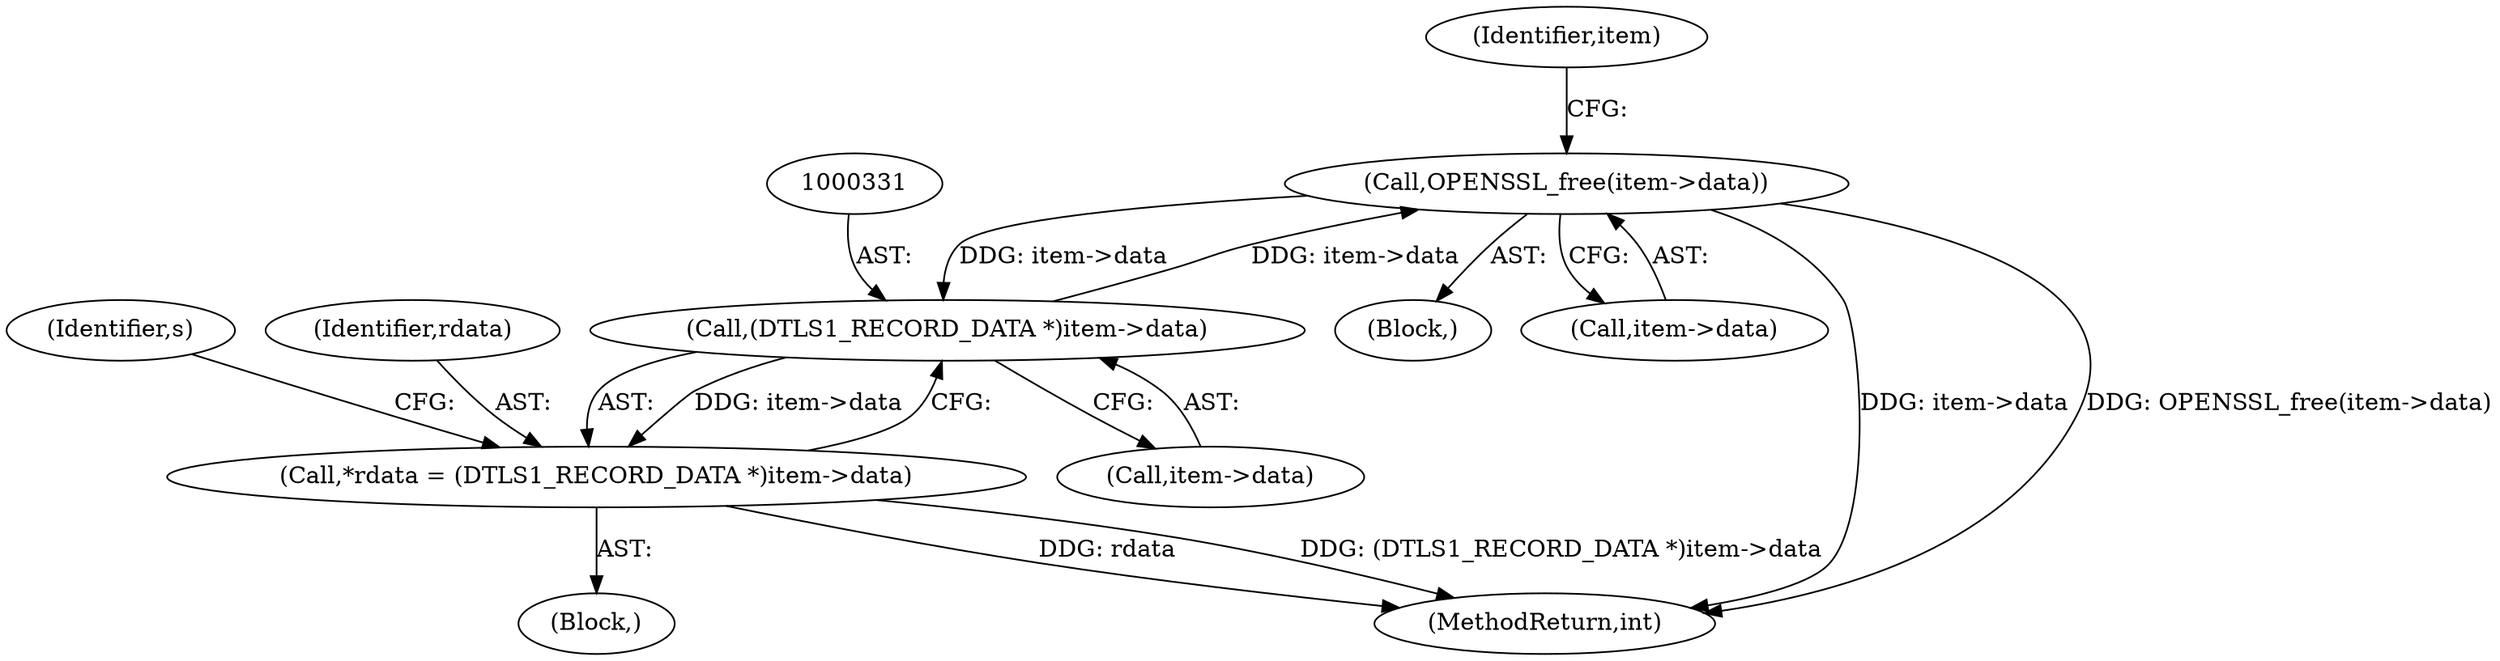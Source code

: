 digraph "0_openssl_e9bbefbf0f24c57645e7ad6a5a71ae649d18ac8e@API" {
"1000350" [label="(Call,OPENSSL_free(item->data))"];
"1000330" [label="(Call,(DTLS1_RECORD_DATA *)item->data)"];
"1000350" [label="(Call,OPENSSL_free(item->data))"];
"1000328" [label="(Call,*rdata = (DTLS1_RECORD_DATA *)item->data)"];
"1000337" [label="(Identifier,s)"];
"1000321" [label="(Block,)"];
"1000330" [label="(Call,(DTLS1_RECORD_DATA *)item->data)"];
"1000326" [label="(Block,)"];
"1000351" [label="(Call,item->data)"];
"1000329" [label="(Identifier,rdata)"];
"1001819" [label="(MethodReturn,int)"];
"1000355" [label="(Identifier,item)"];
"1000350" [label="(Call,OPENSSL_free(item->data))"];
"1000328" [label="(Call,*rdata = (DTLS1_RECORD_DATA *)item->data)"];
"1000332" [label="(Call,item->data)"];
"1000350" -> "1000321"  [label="AST: "];
"1000350" -> "1000351"  [label="CFG: "];
"1000351" -> "1000350"  [label="AST: "];
"1000355" -> "1000350"  [label="CFG: "];
"1000350" -> "1001819"  [label="DDG: item->data"];
"1000350" -> "1001819"  [label="DDG: OPENSSL_free(item->data)"];
"1000350" -> "1000330"  [label="DDG: item->data"];
"1000330" -> "1000350"  [label="DDG: item->data"];
"1000330" -> "1000328"  [label="AST: "];
"1000330" -> "1000332"  [label="CFG: "];
"1000331" -> "1000330"  [label="AST: "];
"1000332" -> "1000330"  [label="AST: "];
"1000328" -> "1000330"  [label="CFG: "];
"1000330" -> "1000328"  [label="DDG: item->data"];
"1000328" -> "1000326"  [label="AST: "];
"1000329" -> "1000328"  [label="AST: "];
"1000337" -> "1000328"  [label="CFG: "];
"1000328" -> "1001819"  [label="DDG: rdata"];
"1000328" -> "1001819"  [label="DDG: (DTLS1_RECORD_DATA *)item->data"];
}
